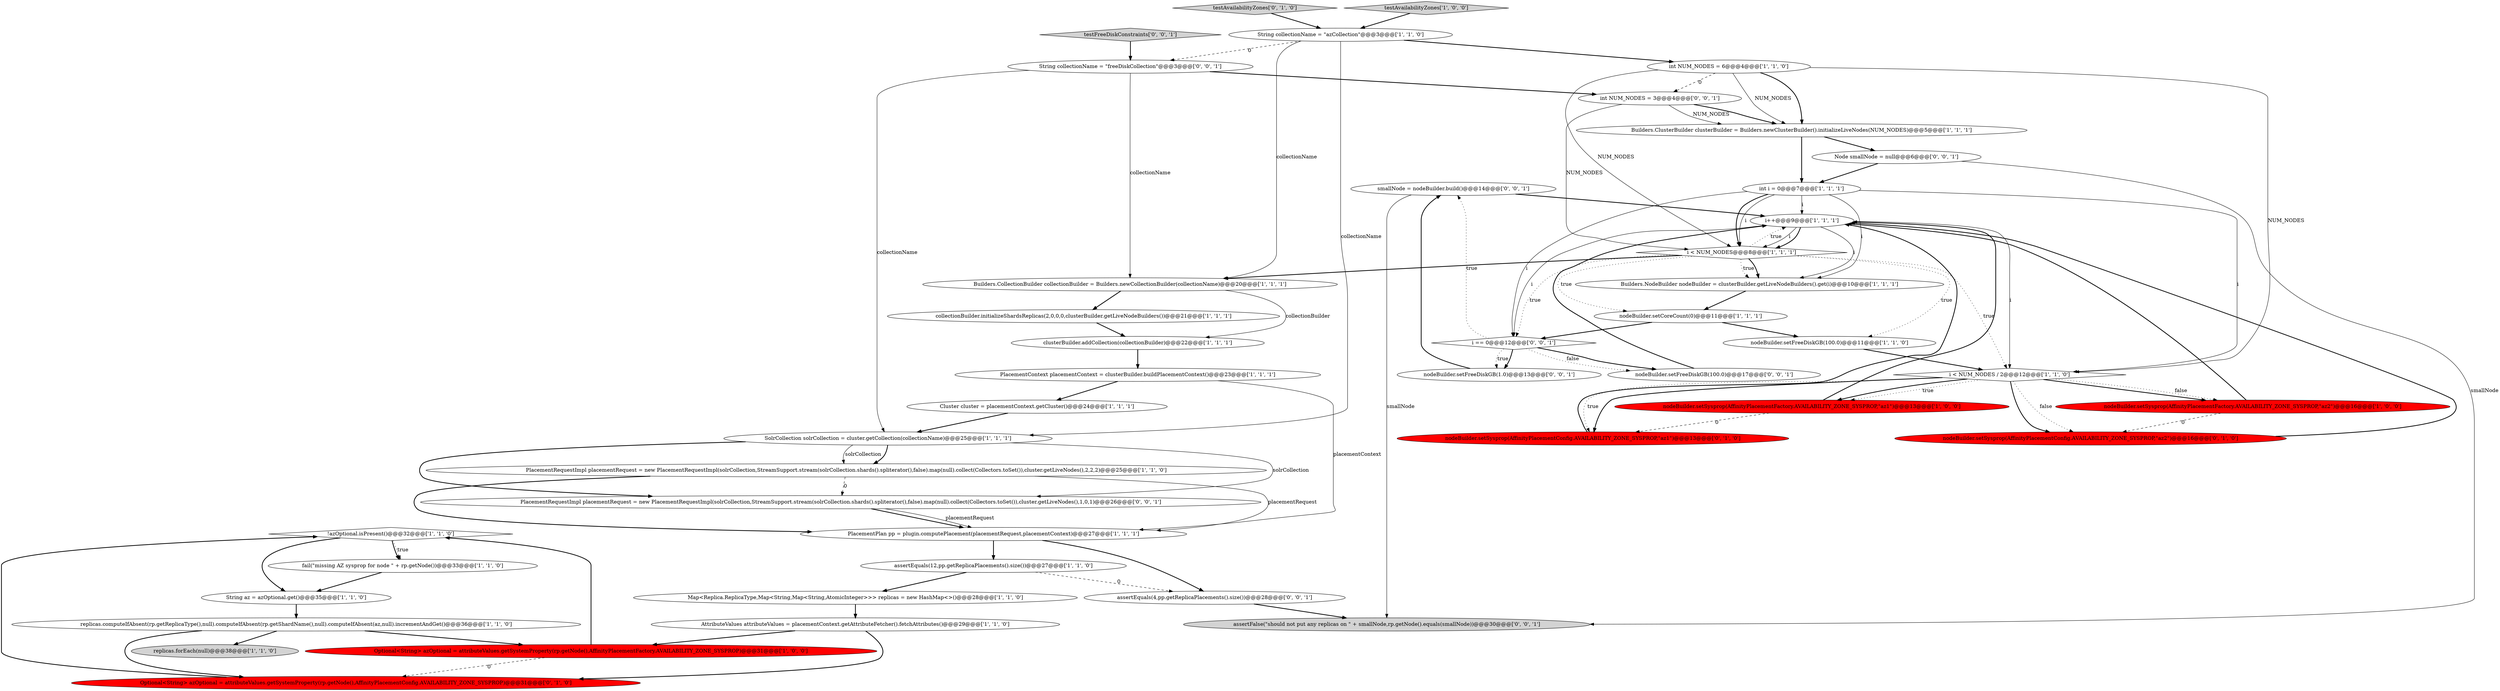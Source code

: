digraph {
21 [style = filled, label = "!azOptional.isPresent()@@@32@@@['1', '1', '0']", fillcolor = white, shape = diamond image = "AAA0AAABBB1BBB"];
41 [style = filled, label = "nodeBuilder.setFreeDiskGB(1.0)@@@13@@@['0', '0', '1']", fillcolor = white, shape = ellipse image = "AAA0AAABBB3BBB"];
16 [style = filled, label = "PlacementContext placementContext = clusterBuilder.buildPlacementContext()@@@23@@@['1', '1', '1']", fillcolor = white, shape = ellipse image = "AAA0AAABBB1BBB"];
27 [style = filled, label = "nodeBuilder.setSysprop(AffinityPlacementFactory.AVAILABILITY_ZONE_SYSPROP,\"az2\")@@@16@@@['1', '0', '0']", fillcolor = red, shape = ellipse image = "AAA1AAABBB1BBB"];
17 [style = filled, label = "Builders.CollectionBuilder collectionBuilder = Builders.newCollectionBuilder(collectionName)@@@20@@@['1', '1', '1']", fillcolor = white, shape = ellipse image = "AAA0AAABBB1BBB"];
44 [style = filled, label = "testFreeDiskConstraints['0', '0', '1']", fillcolor = lightgray, shape = diamond image = "AAA0AAABBB3BBB"];
15 [style = filled, label = "fail(\"missing AZ sysprop for node \" + rp.getNode())@@@33@@@['1', '1', '0']", fillcolor = white, shape = ellipse image = "AAA0AAABBB1BBB"];
20 [style = filled, label = "Builders.ClusterBuilder clusterBuilder = Builders.newClusterBuilder().initializeLiveNodes(NUM_NODES)@@@5@@@['1', '1', '1']", fillcolor = white, shape = ellipse image = "AAA0AAABBB1BBB"];
3 [style = filled, label = "assertEquals(12,pp.getReplicaPlacements().size())@@@27@@@['1', '1', '0']", fillcolor = white, shape = ellipse image = "AAA0AAABBB1BBB"];
24 [style = filled, label = "Builders.NodeBuilder nodeBuilder = clusterBuilder.getLiveNodeBuilders().get(i)@@@10@@@['1', '1', '1']", fillcolor = white, shape = ellipse image = "AAA0AAABBB1BBB"];
37 [style = filled, label = "int NUM_NODES = 3@@@4@@@['0', '0', '1']", fillcolor = white, shape = ellipse image = "AAA0AAABBB3BBB"];
38 [style = filled, label = "i == 0@@@12@@@['0', '0', '1']", fillcolor = white, shape = diamond image = "AAA0AAABBB3BBB"];
31 [style = filled, label = "Optional<String> azOptional = attributeValues.getSystemProperty(rp.getNode(),AffinityPlacementConfig.AVAILABILITY_ZONE_SYSPROP)@@@31@@@['0', '1', '0']", fillcolor = red, shape = ellipse image = "AAA1AAABBB2BBB"];
10 [style = filled, label = "Cluster cluster = placementContext.getCluster()@@@24@@@['1', '1', '1']", fillcolor = white, shape = ellipse image = "AAA0AAABBB1BBB"];
30 [style = filled, label = "nodeBuilder.setSysprop(AffinityPlacementConfig.AVAILABILITY_ZONE_SYSPROP,\"az1\")@@@13@@@['0', '1', '0']", fillcolor = red, shape = ellipse image = "AAA1AAABBB2BBB"];
19 [style = filled, label = "clusterBuilder.addCollection(collectionBuilder)@@@22@@@['1', '1', '1']", fillcolor = white, shape = ellipse image = "AAA0AAABBB1BBB"];
40 [style = filled, label = "nodeBuilder.setFreeDiskGB(100.0)@@@17@@@['0', '0', '1']", fillcolor = white, shape = ellipse image = "AAA0AAABBB3BBB"];
42 [style = filled, label = "smallNode = nodeBuilder.build()@@@14@@@['0', '0', '1']", fillcolor = white, shape = ellipse image = "AAA0AAABBB3BBB"];
25 [style = filled, label = "String az = azOptional.get()@@@35@@@['1', '1', '0']", fillcolor = white, shape = ellipse image = "AAA0AAABBB1BBB"];
35 [style = filled, label = "assertEquals(4,pp.getReplicaPlacements().size())@@@28@@@['0', '0', '1']", fillcolor = white, shape = ellipse image = "AAA0AAABBB3BBB"];
0 [style = filled, label = "SolrCollection solrCollection = cluster.getCollection(collectionName)@@@25@@@['1', '1', '1']", fillcolor = white, shape = ellipse image = "AAA0AAABBB1BBB"];
34 [style = filled, label = "String collectionName = \"freeDiskCollection\"@@@3@@@['0', '0', '1']", fillcolor = white, shape = ellipse image = "AAA0AAABBB3BBB"];
32 [style = filled, label = "nodeBuilder.setSysprop(AffinityPlacementConfig.AVAILABILITY_ZONE_SYSPROP,\"az2\")@@@16@@@['0', '1', '0']", fillcolor = red, shape = ellipse image = "AAA1AAABBB2BBB"];
11 [style = filled, label = "nodeBuilder.setFreeDiskGB(100.0)@@@11@@@['1', '1', '0']", fillcolor = white, shape = ellipse image = "AAA0AAABBB1BBB"];
12 [style = filled, label = "AttributeValues attributeValues = placementContext.getAttributeFetcher().fetchAttributes()@@@29@@@['1', '1', '0']", fillcolor = white, shape = ellipse image = "AAA0AAABBB1BBB"];
14 [style = filled, label = "PlacementRequestImpl placementRequest = new PlacementRequestImpl(solrCollection,StreamSupport.stream(solrCollection.shards().spliterator(),false).map(null).collect(Collectors.toSet()),cluster.getLiveNodes(),2,2,2)@@@25@@@['1', '1', '0']", fillcolor = white, shape = ellipse image = "AAA0AAABBB1BBB"];
28 [style = filled, label = "int i = 0@@@7@@@['1', '1', '1']", fillcolor = white, shape = ellipse image = "AAA0AAABBB1BBB"];
1 [style = filled, label = "i < NUM_NODES / 2@@@12@@@['1', '1', '0']", fillcolor = white, shape = diamond image = "AAA0AAABBB1BBB"];
4 [style = filled, label = "PlacementPlan pp = plugin.computePlacement(placementRequest,placementContext)@@@27@@@['1', '1', '1']", fillcolor = white, shape = ellipse image = "AAA0AAABBB1BBB"];
9 [style = filled, label = "collectionBuilder.initializeShardsReplicas(2,0,0,0,clusterBuilder.getLiveNodeBuilders())@@@21@@@['1', '1', '1']", fillcolor = white, shape = ellipse image = "AAA0AAABBB1BBB"];
29 [style = filled, label = "Map<Replica.ReplicaType,Map<String,Map<String,AtomicInteger>>> replicas = new HashMap<>()@@@28@@@['1', '1', '0']", fillcolor = white, shape = ellipse image = "AAA0AAABBB1BBB"];
6 [style = filled, label = "int NUM_NODES = 6@@@4@@@['1', '1', '0']", fillcolor = white, shape = ellipse image = "AAA0AAABBB1BBB"];
22 [style = filled, label = "replicas.computeIfAbsent(rp.getReplicaType(),null).computeIfAbsent(rp.getShardName(),null).computeIfAbsent(az,null).incrementAndGet()@@@36@@@['1', '1', '0']", fillcolor = white, shape = ellipse image = "AAA0AAABBB1BBB"];
2 [style = filled, label = "nodeBuilder.setCoreCount(0)@@@11@@@['1', '1', '1']", fillcolor = white, shape = ellipse image = "AAA0AAABBB1BBB"];
39 [style = filled, label = "Node smallNode = null@@@6@@@['0', '0', '1']", fillcolor = white, shape = ellipse image = "AAA0AAABBB3BBB"];
23 [style = filled, label = "replicas.forEach(null)@@@38@@@['1', '1', '0']", fillcolor = lightgray, shape = ellipse image = "AAA0AAABBB1BBB"];
33 [style = filled, label = "testAvailabilityZones['0', '1', '0']", fillcolor = lightgray, shape = diamond image = "AAA0AAABBB2BBB"];
18 [style = filled, label = "nodeBuilder.setSysprop(AffinityPlacementFactory.AVAILABILITY_ZONE_SYSPROP,\"az1\")@@@13@@@['1', '0', '0']", fillcolor = red, shape = ellipse image = "AAA1AAABBB1BBB"];
7 [style = filled, label = "Optional<String> azOptional = attributeValues.getSystemProperty(rp.getNode(),AffinityPlacementFactory.AVAILABILITY_ZONE_SYSPROP)@@@31@@@['1', '0', '0']", fillcolor = red, shape = ellipse image = "AAA1AAABBB1BBB"];
36 [style = filled, label = "PlacementRequestImpl placementRequest = new PlacementRequestImpl(solrCollection,StreamSupport.stream(solrCollection.shards().spliterator(),false).map(null).collect(Collectors.toSet()),cluster.getLiveNodes(),1,0,1)@@@26@@@['0', '0', '1']", fillcolor = white, shape = ellipse image = "AAA0AAABBB3BBB"];
5 [style = filled, label = "String collectionName = \"azCollection\"@@@3@@@['1', '1', '0']", fillcolor = white, shape = ellipse image = "AAA0AAABBB1BBB"];
8 [style = filled, label = "testAvailabilityZones['1', '0', '0']", fillcolor = lightgray, shape = diamond image = "AAA0AAABBB1BBB"];
13 [style = filled, label = "i < NUM_NODES@@@8@@@['1', '1', '1']", fillcolor = white, shape = diamond image = "AAA0AAABBB1BBB"];
43 [style = filled, label = "assertFalse(\"should not put any replicas on \" + smallNode,rp.getNode().equals(smallNode))@@@30@@@['0', '0', '1']", fillcolor = lightgray, shape = ellipse image = "AAA0AAABBB3BBB"];
26 [style = filled, label = "i++@@@9@@@['1', '1', '1']", fillcolor = white, shape = ellipse image = "AAA0AAABBB1BBB"];
13->24 [style = dotted, label="true"];
25->22 [style = bold, label=""];
21->15 [style = dotted, label="true"];
18->30 [style = dashed, label="0"];
15->25 [style = bold, label=""];
38->41 [style = dotted, label="true"];
21->15 [style = bold, label=""];
17->9 [style = bold, label=""];
1->27 [style = bold, label=""];
0->36 [style = solid, label="solrCollection"];
31->21 [style = bold, label=""];
38->41 [style = bold, label=""];
26->1 [style = solid, label="i"];
34->0 [style = solid, label="collectionName"];
5->17 [style = solid, label="collectionName"];
35->43 [style = bold, label=""];
1->30 [style = bold, label=""];
12->7 [style = bold, label=""];
13->17 [style = bold, label=""];
0->14 [style = bold, label=""];
37->13 [style = solid, label="NUM_NODES"];
37->20 [style = solid, label="NUM_NODES"];
40->26 [style = bold, label=""];
6->13 [style = solid, label="NUM_NODES"];
26->38 [style = solid, label="i"];
6->1 [style = solid, label="NUM_NODES"];
34->17 [style = solid, label="collectionName"];
4->3 [style = bold, label=""];
26->24 [style = solid, label="i"];
1->27 [style = dotted, label="false"];
30->26 [style = bold, label=""];
36->4 [style = bold, label=""];
39->43 [style = solid, label="smallNode"];
14->4 [style = solid, label="placementRequest"];
21->25 [style = bold, label=""];
6->37 [style = dashed, label="0"];
22->23 [style = bold, label=""];
32->26 [style = bold, label=""];
22->7 [style = bold, label=""];
5->34 [style = dashed, label="0"];
26->13 [style = bold, label=""];
1->30 [style = dotted, label="true"];
0->36 [style = bold, label=""];
1->18 [style = dotted, label="true"];
38->40 [style = dotted, label="false"];
5->6 [style = bold, label=""];
16->4 [style = solid, label="placementContext"];
10->0 [style = bold, label=""];
44->34 [style = bold, label=""];
20->39 [style = bold, label=""];
1->32 [style = bold, label=""];
28->1 [style = solid, label="i"];
0->14 [style = solid, label="solrCollection"];
36->4 [style = solid, label="placementRequest"];
3->29 [style = bold, label=""];
12->31 [style = bold, label=""];
38->42 [style = dotted, label="true"];
14->4 [style = bold, label=""];
27->26 [style = bold, label=""];
28->38 [style = solid, label="i"];
3->35 [style = dashed, label="0"];
13->24 [style = bold, label=""];
7->31 [style = dashed, label="0"];
13->26 [style = dotted, label="true"];
18->26 [style = bold, label=""];
28->24 [style = solid, label="i"];
13->38 [style = dotted, label="true"];
33->5 [style = bold, label=""];
26->13 [style = solid, label="i"];
19->16 [style = bold, label=""];
6->20 [style = bold, label=""];
13->2 [style = dotted, label="true"];
5->0 [style = solid, label="collectionName"];
28->13 [style = solid, label="i"];
27->32 [style = dashed, label="0"];
9->19 [style = bold, label=""];
13->11 [style = dotted, label="true"];
17->19 [style = solid, label="collectionBuilder"];
38->40 [style = bold, label=""];
2->11 [style = bold, label=""];
42->26 [style = bold, label=""];
4->35 [style = bold, label=""];
28->26 [style = solid, label="i"];
1->32 [style = dotted, label="false"];
24->2 [style = bold, label=""];
11->1 [style = bold, label=""];
16->10 [style = bold, label=""];
20->28 [style = bold, label=""];
37->20 [style = bold, label=""];
22->31 [style = bold, label=""];
28->13 [style = bold, label=""];
1->18 [style = bold, label=""];
14->36 [style = dashed, label="0"];
39->28 [style = bold, label=""];
42->43 [style = solid, label="smallNode"];
2->38 [style = bold, label=""];
13->1 [style = dotted, label="true"];
29->12 [style = bold, label=""];
8->5 [style = bold, label=""];
34->37 [style = bold, label=""];
6->20 [style = solid, label="NUM_NODES"];
7->21 [style = bold, label=""];
41->42 [style = bold, label=""];
}
